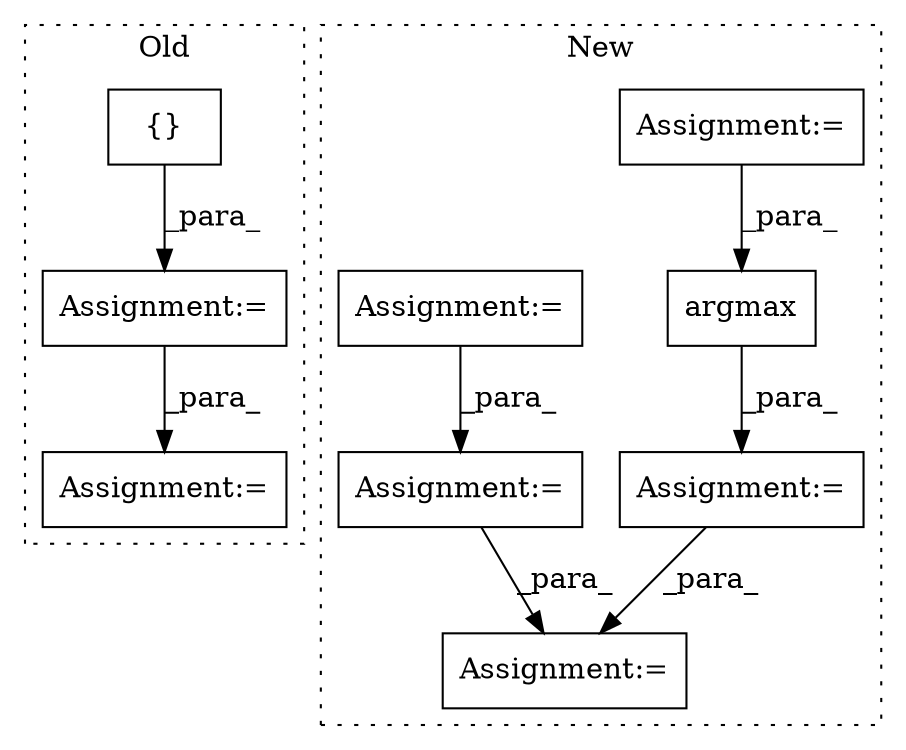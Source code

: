 digraph G {
subgraph cluster0 {
1 [label="{}" a="4" s="4549,4575" l="1,1" shape="box"];
5 [label="Assignment:=" a="7" s="4522" l="1" shape="box"];
6 [label="Assignment:=" a="7" s="4585" l="1" shape="box"];
label = "Old";
style="dotted";
}
subgraph cluster1 {
2 [label="argmax" a="32" s="617,647" l="7,1" shape="box"];
3 [label="Assignment:=" a="7" s="729" l="1" shape="box"];
4 [label="Assignment:=" a="7" s="548" l="1" shape="box"];
7 [label="Assignment:=" a="7" s="274" l="24" shape="box"];
8 [label="Assignment:=" a="7" s="661" l="1" shape="box"];
9 [label="Assignment:=" a="7" s="482" l="1" shape="box"];
label = "New";
style="dotted";
}
1 -> 5 [label="_para_"];
2 -> 8 [label="_para_"];
4 -> 2 [label="_para_"];
5 -> 6 [label="_para_"];
7 -> 9 [label="_para_"];
8 -> 3 [label="_para_"];
9 -> 3 [label="_para_"];
}